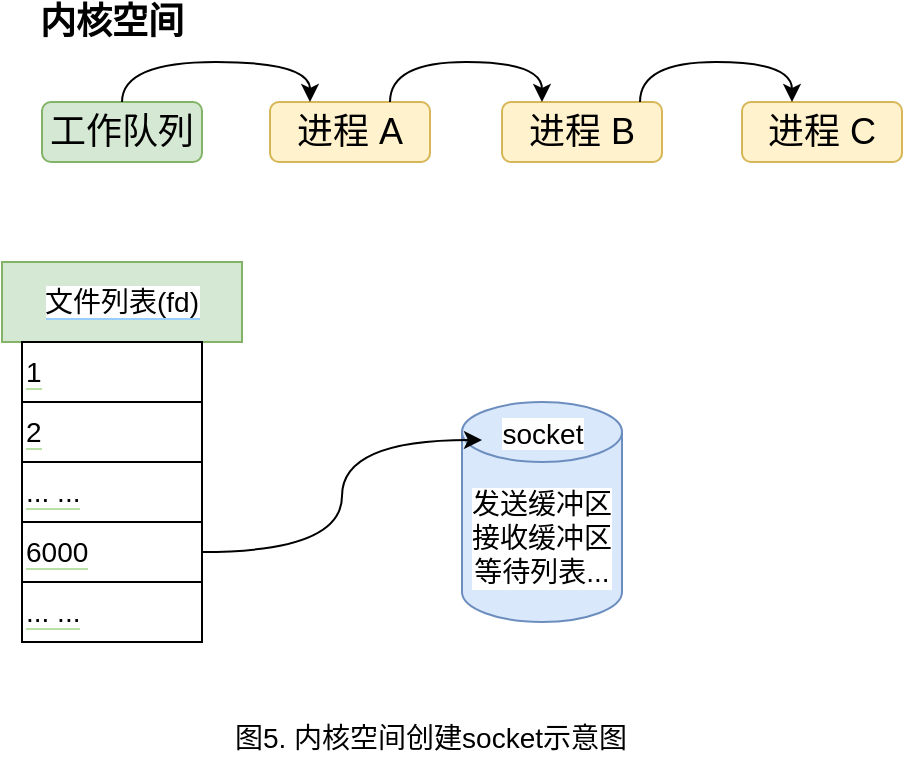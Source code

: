 <mxfile version="20.3.0" type="device"><diagram id="xdH_MPxd2bya9vfMH5ws" name="第 1 页"><mxGraphModel dx="946" dy="725" grid="1" gridSize="10" guides="1" tooltips="1" connect="1" arrows="1" fold="1" page="1" pageScale="1" pageWidth="827" pageHeight="1169" math="0" shadow="0"><root><mxCell id="0"/><mxCell id="1" parent="0"/><mxCell id="n9Lj5dU3tJ3Fpo7kR2hQ-2" value="&lt;b&gt;&lt;font style=&quot;font-size: 18px;&quot;&gt;内核空间&lt;/font&gt;&lt;/b&gt;" style="text;html=1;strokeColor=none;fillColor=none;align=center;verticalAlign=middle;whiteSpace=wrap;rounded=0;" vertex="1" parent="1"><mxGeometry x="210" y="180" width="90" height="20" as="geometry"/></mxCell><mxCell id="n9Lj5dU3tJ3Fpo7kR2hQ-3" value="工作队列" style="rounded=1;whiteSpace=wrap;html=1;fontSize=18;fillColor=#d5e8d4;strokeColor=#82b366;" vertex="1" parent="1"><mxGeometry x="220" y="230" width="80" height="30" as="geometry"/></mxCell><mxCell id="n9Lj5dU3tJ3Fpo7kR2hQ-4" value="进程 A" style="rounded=1;whiteSpace=wrap;html=1;fontSize=18;fillColor=#fff2cc;strokeColor=#d6b656;" vertex="1" parent="1"><mxGeometry x="334" y="230" width="80" height="30" as="geometry"/></mxCell><mxCell id="n9Lj5dU3tJ3Fpo7kR2hQ-5" value="进程 B" style="rounded=1;whiteSpace=wrap;html=1;fontSize=18;fillColor=#fff2cc;strokeColor=#d6b656;" vertex="1" parent="1"><mxGeometry x="450" y="230" width="80" height="30" as="geometry"/></mxCell><mxCell id="n9Lj5dU3tJ3Fpo7kR2hQ-6" value="进程 C" style="rounded=1;whiteSpace=wrap;html=1;fontSize=18;fillColor=#fff2cc;strokeColor=#d6b656;" vertex="1" parent="1"><mxGeometry x="570" y="230" width="80" height="30" as="geometry"/></mxCell><mxCell id="n9Lj5dU3tJ3Fpo7kR2hQ-13" value="" style="endArrow=classic;html=1;rounded=0;fontSize=14;curved=1;exitX=0.5;exitY=0;exitDx=0;exitDy=0;entryX=0.25;entryY=0;entryDx=0;entryDy=0;edgeStyle=orthogonalEdgeStyle;" edge="1" parent="1" source="n9Lj5dU3tJ3Fpo7kR2hQ-3" target="n9Lj5dU3tJ3Fpo7kR2hQ-4"><mxGeometry width="50" height="50" relative="1" as="geometry"><mxPoint x="360" y="180" as="sourcePoint"/><mxPoint x="410" y="130" as="targetPoint"/><Array as="points"><mxPoint x="260" y="210"/><mxPoint x="354" y="210"/></Array></mxGeometry></mxCell><mxCell id="n9Lj5dU3tJ3Fpo7kR2hQ-14" value="" style="endArrow=classic;html=1;rounded=0;fontSize=14;curved=1;exitX=0.75;exitY=0;exitDx=0;exitDy=0;entryX=0.25;entryY=0;entryDx=0;entryDy=0;edgeStyle=orthogonalEdgeStyle;" edge="1" parent="1" source="n9Lj5dU3tJ3Fpo7kR2hQ-4" target="n9Lj5dU3tJ3Fpo7kR2hQ-5"><mxGeometry width="50" height="50" relative="1" as="geometry"><mxPoint x="400" y="180" as="sourcePoint"/><mxPoint x="450" y="130" as="targetPoint"/><Array as="points"><mxPoint x="394" y="210"/><mxPoint x="470" y="210"/></Array></mxGeometry></mxCell><mxCell id="n9Lj5dU3tJ3Fpo7kR2hQ-15" value="" style="endArrow=classic;html=1;rounded=0;fontSize=14;curved=1;exitX=0.75;exitY=0;exitDx=0;exitDy=0;entryX=0.25;entryY=0;entryDx=0;entryDy=0;edgeStyle=orthogonalEdgeStyle;" edge="1" parent="1"><mxGeometry width="50" height="50" relative="1" as="geometry"><mxPoint x="519" y="230" as="sourcePoint"/><mxPoint x="595" y="230" as="targetPoint"/><Array as="points"><mxPoint x="519" y="210"/><mxPoint x="595" y="210"/></Array></mxGeometry></mxCell><mxCell id="n9Lj5dU3tJ3Fpo7kR2hQ-16" value="图5. 内核空间创建socket示意图" style="text;html=1;align=center;verticalAlign=middle;resizable=0;points=[];autosize=1;strokeColor=none;fillColor=none;fontSize=14;" vertex="1" parent="1"><mxGeometry x="304" y="533" width="220" height="30" as="geometry"/></mxCell><mxCell id="n9Lj5dU3tJ3Fpo7kR2hQ-17" value="&lt;span style=&quot;background-color: rgb(255, 255, 255);&quot;&gt;文件列表(fd)&lt;/span&gt;" style="rounded=0;whiteSpace=wrap;html=1;labelBackgroundColor=#99CCFF;fontSize=14;fillColor=#d5e8d4;strokeColor=#82b366;" vertex="1" parent="1"><mxGeometry x="200" y="310" width="120" height="40" as="geometry"/></mxCell><mxCell id="n9Lj5dU3tJ3Fpo7kR2hQ-23" value="&lt;span style=&quot;background-color: rgb(255, 255, 255);&quot;&gt;1&lt;/span&gt;" style="rounded=0;whiteSpace=wrap;html=1;labelBackgroundColor=#B9E0A5;fontSize=14;align=left;" vertex="1" parent="1"><mxGeometry x="210" y="350" width="90" height="30" as="geometry"/></mxCell><mxCell id="n9Lj5dU3tJ3Fpo7kR2hQ-24" value="&lt;span style=&quot;background-color: rgb(255, 255, 255);&quot;&gt;2&lt;/span&gt;" style="rounded=0;whiteSpace=wrap;html=1;labelBackgroundColor=#B9E0A5;fontSize=14;align=left;" vertex="1" parent="1"><mxGeometry x="210" y="380" width="90" height="30" as="geometry"/></mxCell><mxCell id="n9Lj5dU3tJ3Fpo7kR2hQ-25" value="&lt;span style=&quot;background-color: rgb(255, 255, 255);&quot;&gt;... ...&lt;/span&gt;" style="rounded=0;whiteSpace=wrap;html=1;labelBackgroundColor=#B9E0A5;fontSize=14;align=left;" vertex="1" parent="1"><mxGeometry x="210" y="410" width="90" height="30" as="geometry"/></mxCell><mxCell id="n9Lj5dU3tJ3Fpo7kR2hQ-26" value="&lt;span style=&quot;background-color: rgb(255, 255, 255);&quot;&gt;6000&lt;/span&gt;" style="rounded=0;whiteSpace=wrap;html=1;labelBackgroundColor=#B9E0A5;fontSize=14;align=left;" vertex="1" parent="1"><mxGeometry x="210" y="440" width="90" height="30" as="geometry"/></mxCell><mxCell id="n9Lj5dU3tJ3Fpo7kR2hQ-27" value="&lt;span style=&quot;background-color: rgb(255, 255, 255);&quot;&gt;... ...&lt;/span&gt;" style="rounded=0;whiteSpace=wrap;html=1;labelBackgroundColor=#B9E0A5;fontSize=14;align=left;" vertex="1" parent="1"><mxGeometry x="210" y="470" width="90" height="30" as="geometry"/></mxCell><mxCell id="n9Lj5dU3tJ3Fpo7kR2hQ-28" value="发送缓冲区&lt;br&gt;接收缓冲区&lt;br&gt;等待列表..." style="shape=cylinder3;whiteSpace=wrap;html=1;boundedLbl=1;backgroundOutline=1;size=15;labelBackgroundColor=#FFFFFF;fontSize=14;fillColor=#dae8fc;strokeColor=#6c8ebf;" vertex="1" parent="1"><mxGeometry x="430" y="380" width="80" height="110" as="geometry"/></mxCell><mxCell id="n9Lj5dU3tJ3Fpo7kR2hQ-29" value="&lt;span style=&quot;background-color: rgb(255, 255, 255);&quot;&gt;socket&lt;/span&gt;" style="text;html=1;align=center;verticalAlign=middle;resizable=0;points=[];autosize=1;strokeColor=none;fillColor=none;fontSize=14;" vertex="1" parent="1"><mxGeometry x="440" y="381" width="60" height="30" as="geometry"/></mxCell><mxCell id="n9Lj5dU3tJ3Fpo7kR2hQ-30" value="" style="endArrow=classic;html=1;rounded=0;fontSize=14;exitX=1;exitY=0.5;exitDx=0;exitDy=0;entryX=0;entryY=0.6;entryDx=0;entryDy=0;entryPerimeter=0;edgeStyle=orthogonalEdgeStyle;curved=1;" edge="1" parent="1" source="n9Lj5dU3tJ3Fpo7kR2hQ-26" target="n9Lj5dU3tJ3Fpo7kR2hQ-29"><mxGeometry width="50" height="50" relative="1" as="geometry"><mxPoint x="330" y="470" as="sourcePoint"/><mxPoint x="420" y="370" as="targetPoint"/></mxGeometry></mxCell></root></mxGraphModel></diagram></mxfile>